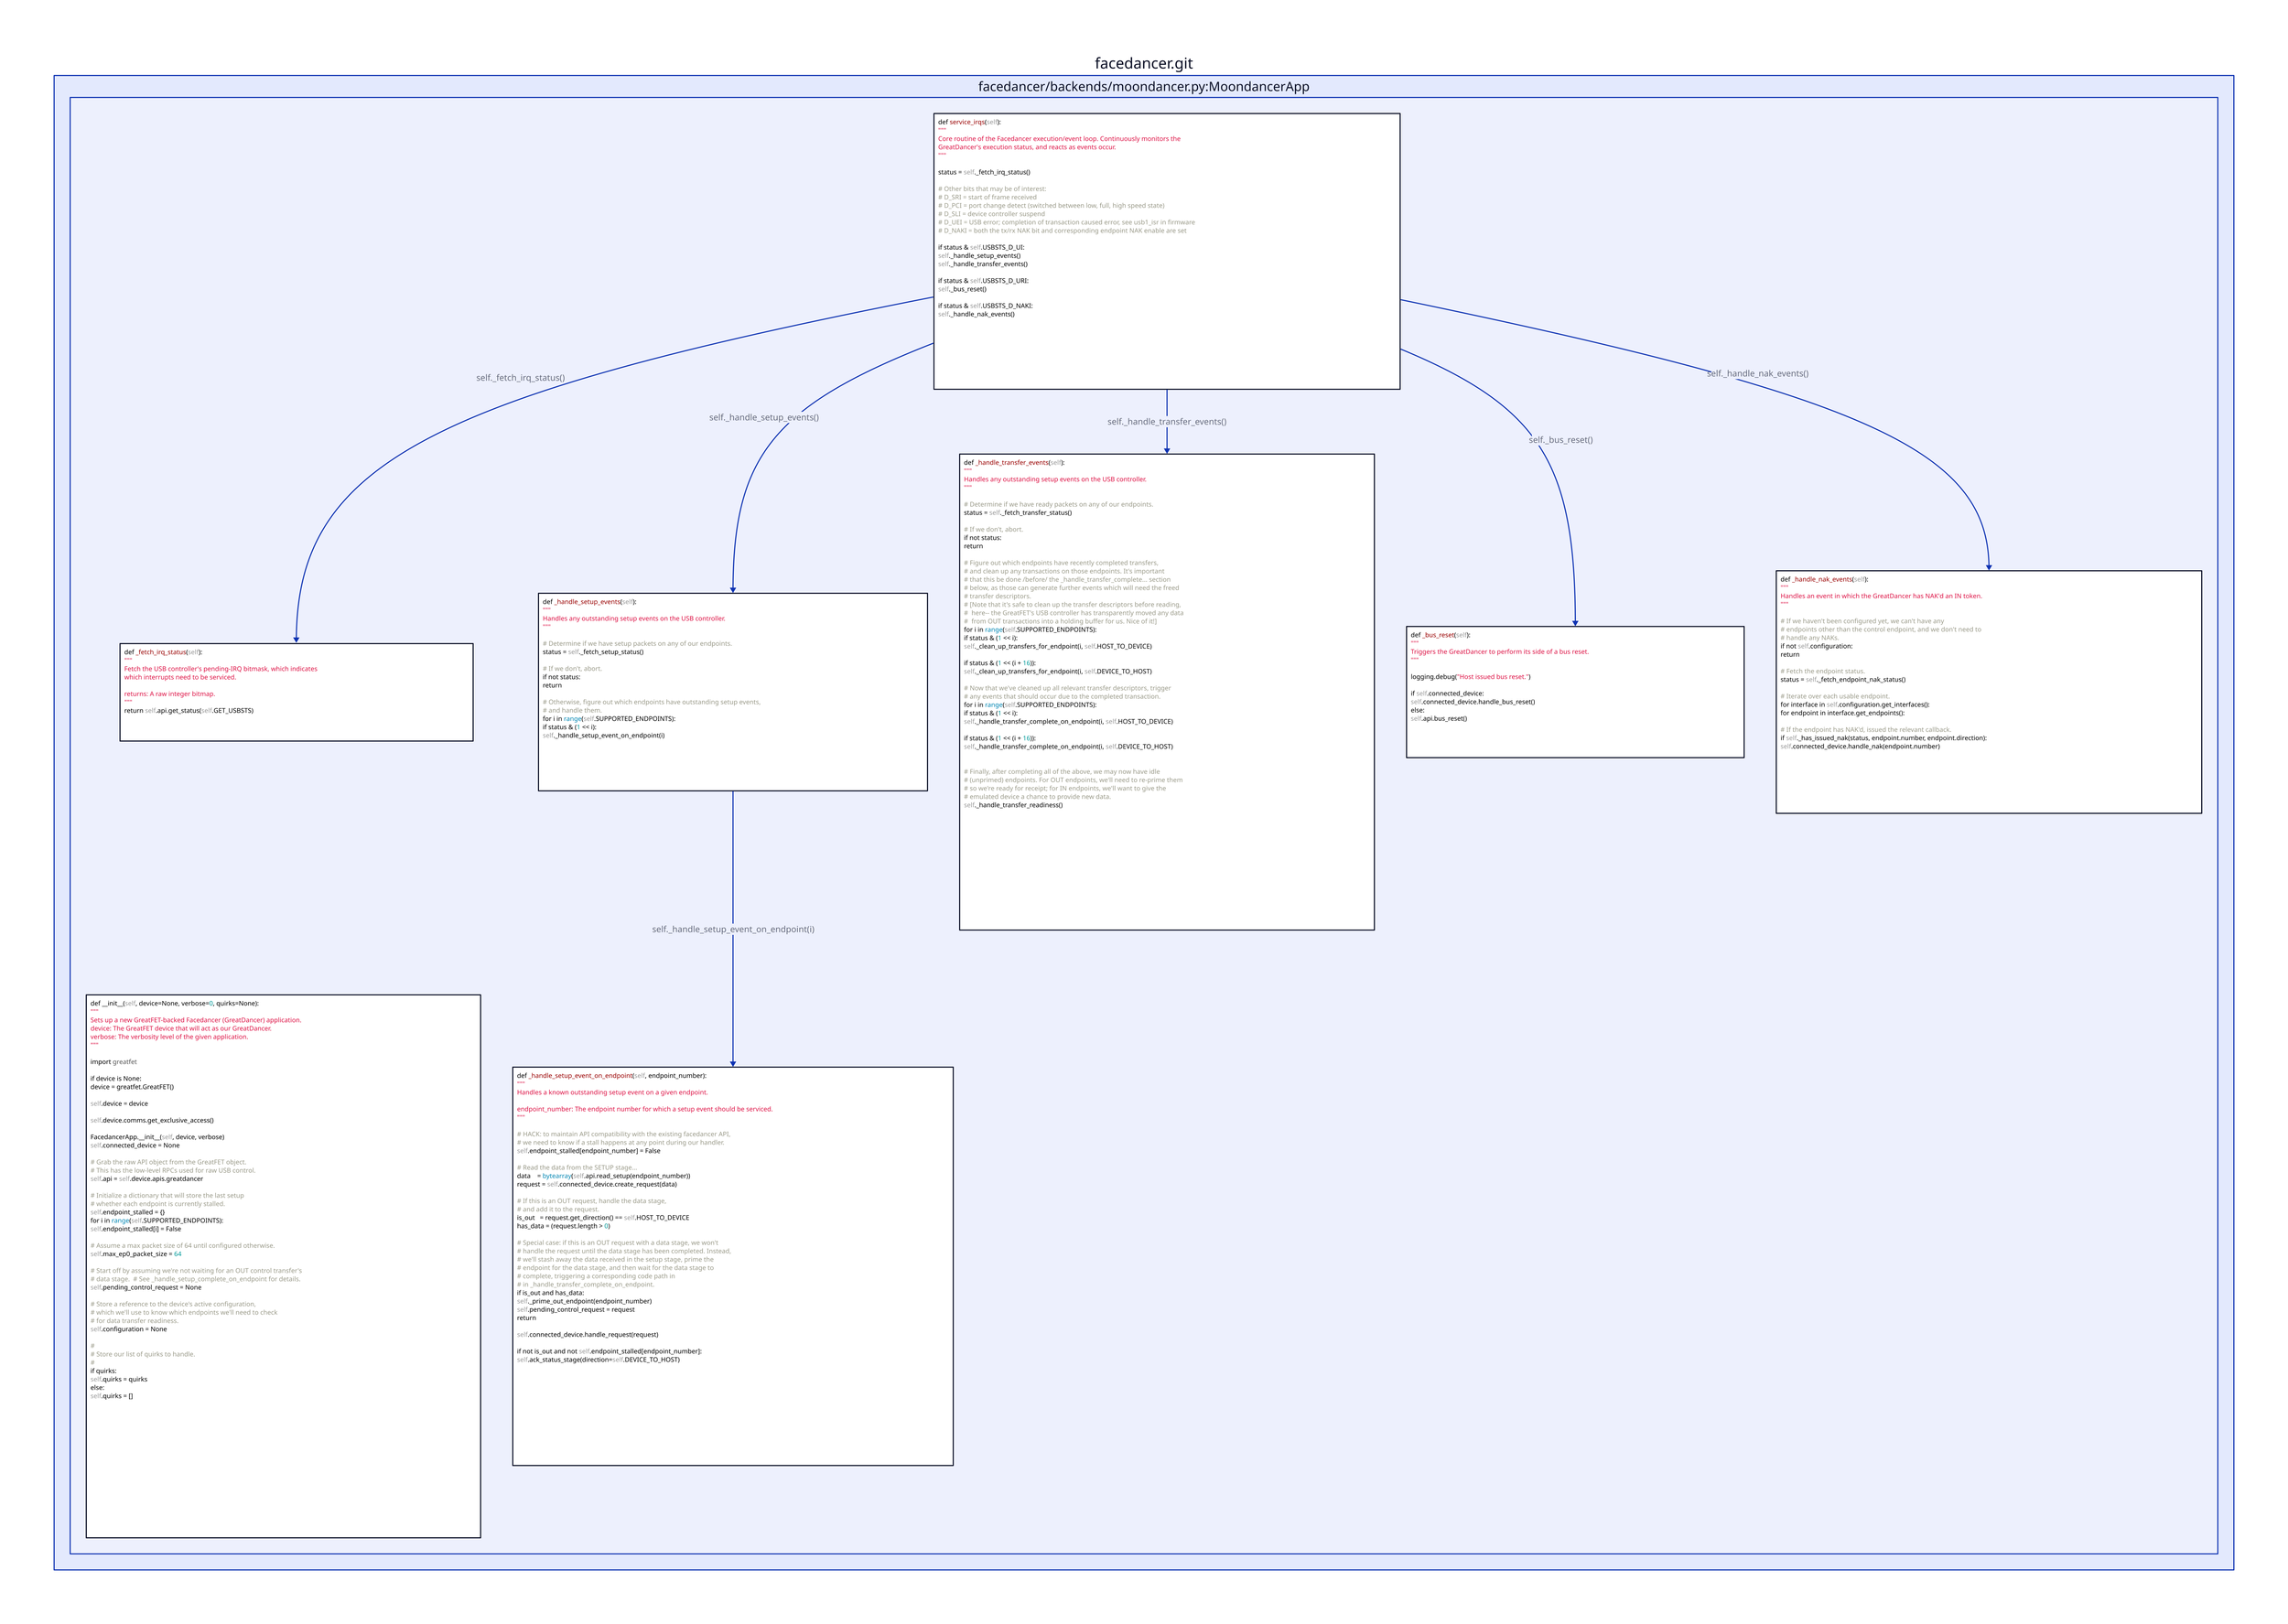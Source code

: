 # TODO parse these
# $theme: 0
# $layout: dagre


facedancer_git: facedancer.git


# - facedancer/backends/ ------------------------------------------------------

facedancer_git.backends_moondancer: facedancer/backends/moondancer.py:MoondancerApp
# facedancer_git.backends_moondancer.MoondancerApp: {
#     shape: class
#     __init__(self, device=None, verbose=0, quirks=None)
#     init_commands(self): pass
#     get_version(): NotImplementedError
#     ack_status_stage(self, direction=HOST_TO_DEVICE, endpoint_number=0, blocking=False)
# }

facedancer_git.backends_moondancer: {
    __init__: |python
        def __init__(self, device=None, verbose=0, quirks=None):
            """
            Sets up a new GreatFET-backed Facedancer (GreatDancer) application.
            device: The GreatFET device that will act as our GreatDancer.
            verbose: The verbosity level of the given application.
            """

            import greatfet

            if device is None:
                device = greatfet.GreatFET()

            self.device = device

            self.device.comms.get_exclusive_access()

            FacedancerApp.__init__(self, device, verbose)
            self.connected_device = None

            # Grab the raw API object from the GreatFET object.
            # This has the low-level RPCs used for raw USB control.
            self.api = self.device.apis.greatdancer

            # Initialize a dictionary that will store the last setup
            # whether each endpoint is currently stalled.
            self.endpoint_stalled = {}
            for i in range(self.SUPPORTED_ENDPOINTS):
                self.endpoint_stalled[i] = False

            # Assume a max packet size of 64 until configured otherwise.
            self.max_ep0_packet_size = 64

            # Start off by assuming we're not waiting for an OUT control transfer's
            # data stage.  # See _handle_setup_complete_on_endpoint for details.
            self.pending_control_request = None

            # Store a reference to the device's active configuration,
            # which we'll use to know which endpoints we'll need to check
            # for data transfer readiness.
            self.configuration = None

            #
            # Store our list of quirks to handle.
            #
            if quirks:
                self.quirks = quirks
            else:
                self.quirks = []
    |
    service_irqs: |python
        def service_irqs(self):
            """
            Core routine of the Facedancer execution/event loop. Continuously monitors the
            GreatDancer's execution status, and reacts as events occur.
            """

            status = self._fetch_irq_status()

            # Other bits that may be of interest:
            # D_SRI = start of frame received
            # D_PCI = port change detect (switched between low, full, high speed state)
            # D_SLI = device controller suspend
            # D_UEI = USB error; completion of transaction caused error, see usb1_isr in firmware
            # D_NAKI = both the tx/rx NAK bit and corresponding endpoint NAK enable are set

            if status & self.USBSTS_D_UI:
                self._handle_setup_events()
                self._handle_transfer_events()

            if status & self.USBSTS_D_URI:
                self._bus_reset()

            if status & self.USBSTS_D_NAKI:
                self._handle_nak_events()
    |
    service_irqs -> _fetch_irq_status: self._fetch_irq_status()
    service_irqs -> _handle_setup_events: self._handle_setup_events()
    service_irqs -> _handle_transfer_events: self._handle_transfer_events()
    service_irqs -> _bus_reset: self._bus_reset()
    service_irqs -> _handle_nak_events: self._handle_nak_events()
    _fetch_irq_status: |python
        def _fetch_irq_status(self):
            """
            Fetch the USB controller's pending-IRQ bitmask, which indicates
            which interrupts need to be serviced.

            returns: A raw integer bitmap.
            """
            return self.api.get_status(self.GET_USBSTS)
    |
    _handle_setup_events: |python
        def _handle_setup_events(self):
            """
            Handles any outstanding setup events on the USB controller.
            """

            # Determine if we have setup packets on any of our endpoints.
            status = self._fetch_setup_status()

            # If we don't, abort.
            if not status:
                return

            # Otherwise, figure out which endpoints have outstanding setup events,
            # and handle them.
            for i in range(self.SUPPORTED_ENDPOINTS):
                if status & (1 << i):
                    self._handle_setup_event_on_endpoint(i)
    |
    _handle_setup_events -> _handle_setup_event_on_endpoint: self._handle_setup_event_on_endpoint(i)
    _handle_setup_event_on_endpoint: |python
        def _handle_setup_event_on_endpoint(self, endpoint_number):
            """
            Handles a known outstanding setup event on a given endpoint.

            endpoint_number: The endpoint number for which a setup event should be serviced.
            """

            # HACK: to maintain API compatibility with the existing facedancer API,
            # we need to know if a stall happens at any point during our handler.
            self.endpoint_stalled[endpoint_number] = False

            # Read the data from the SETUP stage...
            data    = bytearray(self.api.read_setup(endpoint_number))
            request = self.connected_device.create_request(data)

            # If this is an OUT request, handle the data stage,
            # and add it to the request.
            is_out   = request.get_direction() == self.HOST_TO_DEVICE
            has_data = (request.length > 0)

            # Special case: if this is an OUT request with a data stage, we won't
            # handle the request until the data stage has been completed. Instead,
            # we'll stash away the data received in the setup stage, prime the
            # endpoint for the data stage, and then wait for the data stage to
            # complete, triggering a corresponding code path in
            # in _handle_transfer_complete_on_endpoint.
            if is_out and has_data:
                self._prime_out_endpoint(endpoint_number)
                self.pending_control_request = request
                return

            self.connected_device.handle_request(request)

            if not is_out and not self.endpoint_stalled[endpoint_number]:
                self.ack_status_stage(direction=self.DEVICE_TO_HOST)
    |
    _handle_transfer_events: |python
    def _handle_transfer_events(self):
        """
        Handles any outstanding setup events on the USB controller.
        """

        # Determine if we have ready packets on any of our endpoints.
        status = self._fetch_transfer_status()

        # If we don't, abort.
        if not status:
            return

        # Figure out which endpoints have recently completed transfers,
        # and clean up any transactions on those endpoints. It's important
        # that this be done /before/ the _handle_transfer_complete... section
        # below, as those can generate further events which will need the freed
        # transfer descriptors.
        # [Note that it's safe to clean up the transfer descriptors before reading,
        #  here-- the GreatFET's USB controller has transparently moved any data
        #  from OUT transactions into a holding buffer for us. Nice of it!]
        for i in range(self.SUPPORTED_ENDPOINTS):
            if status & (1 << i):
                self._clean_up_transfers_for_endpoint(i, self.HOST_TO_DEVICE)

            if status & (1 << (i + 16)):
                self._clean_up_transfers_for_endpoint(i, self.DEVICE_TO_HOST)

        # Now that we've cleaned up all relevant transfer descriptors, trigger
        # any events that should occur due to the completed transaction.
        for i in range(self.SUPPORTED_ENDPOINTS):
            if status & (1 << i):
                self._handle_transfer_complete_on_endpoint(i, self.HOST_TO_DEVICE)

            if status & (1 << (i + 16)):
                self._handle_transfer_complete_on_endpoint(i, self.DEVICE_TO_HOST)


        # Finally, after completing all of the above, we may now have idle
        # (unprimed) endpoints. For OUT endpoints, we'll need to re-prime them
        # so we're ready for receipt; for IN endpoints, we'll want to give the
        # emulated device a chance to provide new data.
        self._handle_transfer_readiness()
    |
    _bus_reset: |python
        def _bus_reset(self):
            """
            Triggers the GreatDancer to perform its side of a bus reset.
            """

            logging.debug("Host issued bus reset.")

            if self.connected_device:
                self.connected_device.handle_bus_reset()
            else:
                self.api.bus_reset()
    |
    _handle_nak_events: |python
        def _handle_nak_events(self):
            """
            Handles an event in which the GreatDancer has NAK'd an IN token.
            """

            # If we haven't been configured yet, we can't have any
            # endpoints other than the control endpoint, and we don't need to
            # handle any NAKs.
            if not self.configuration:
                return

            # Fetch the endpoint status.
            status = self._fetch_endpoint_nak_status()

            # Iterate over each usable endpoint.
            for interface in self.configuration.get_interfaces():
                for endpoint in interface.get_endpoints():

                    # If the endpoint has NAK'd, issued the relevant callback.
                    if self._has_issued_nak(status, endpoint.number, endpoint.direction):
                        self.connected_device.handle_nak(endpoint.number)
    |
}
